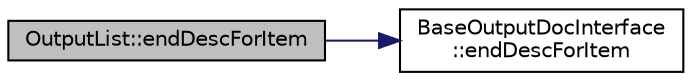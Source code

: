 digraph "OutputList::endDescForItem"
{
 // LATEX_PDF_SIZE
  edge [fontname="Helvetica",fontsize="10",labelfontname="Helvetica",labelfontsize="10"];
  node [fontname="Helvetica",fontsize="10",shape=record];
  rankdir="LR";
  Node1 [label="OutputList::endDescForItem",height=0.2,width=0.4,color="black", fillcolor="grey75", style="filled", fontcolor="black",tooltip=" "];
  Node1 -> Node2 [color="midnightblue",fontsize="10",style="solid",fontname="Helvetica"];
  Node2 [label="BaseOutputDocInterface\l::endDescForItem",height=0.2,width=0.4,color="black", fillcolor="white", style="filled",URL="$classBaseOutputDocInterface.html#a1b04c0dc473f245979860c158ea450e7",tooltip=" "];
}
